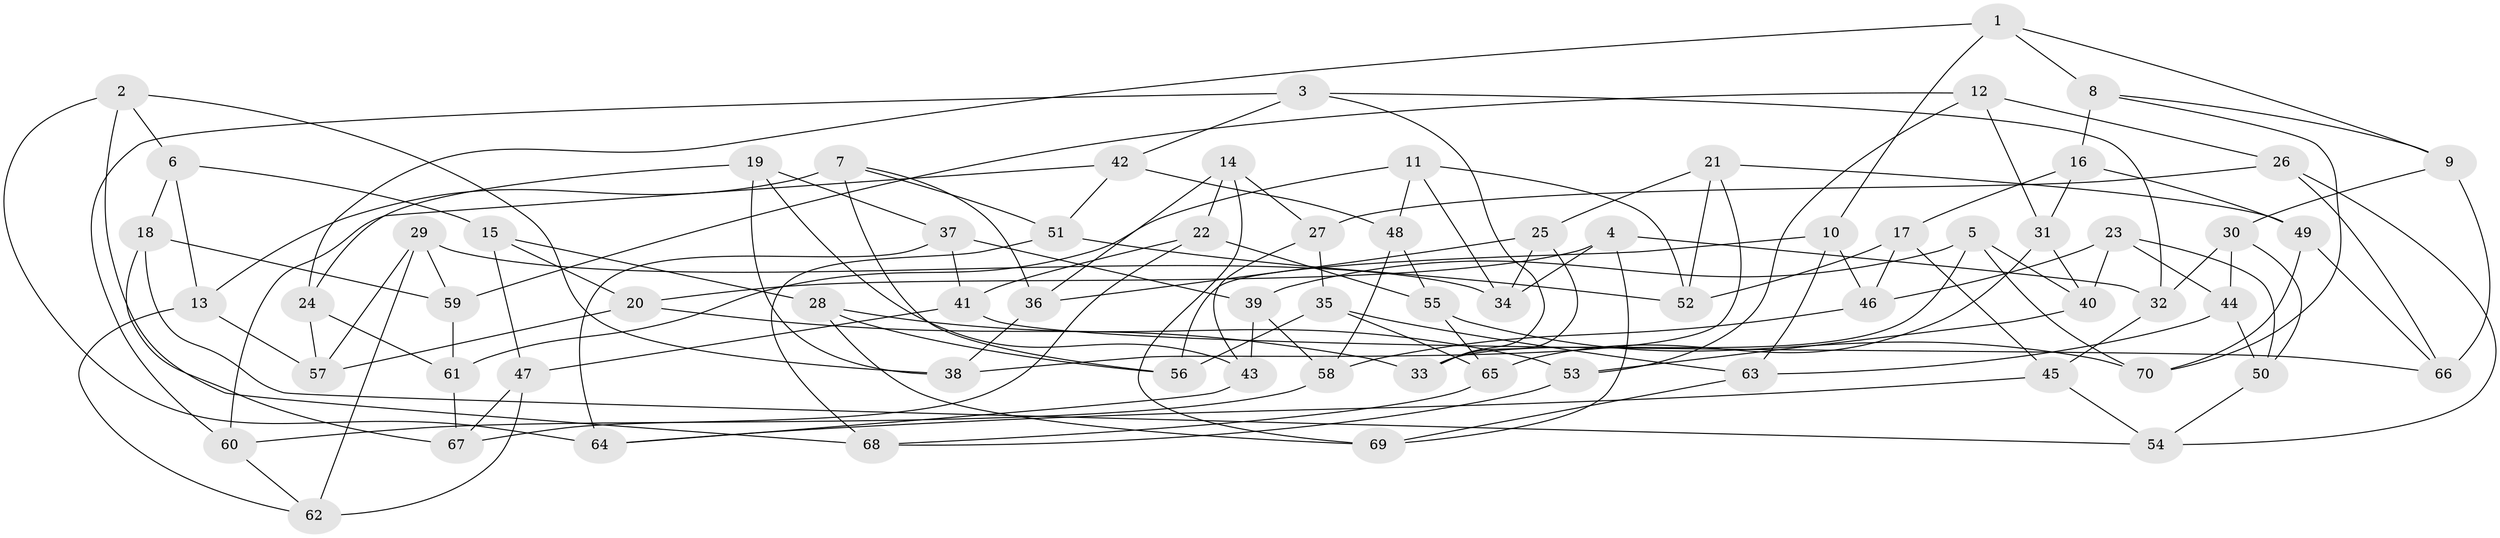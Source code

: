 // Generated by graph-tools (version 1.1) at 2025/16/03/09/25 04:16:20]
// undirected, 70 vertices, 140 edges
graph export_dot {
graph [start="1"]
  node [color=gray90,style=filled];
  1;
  2;
  3;
  4;
  5;
  6;
  7;
  8;
  9;
  10;
  11;
  12;
  13;
  14;
  15;
  16;
  17;
  18;
  19;
  20;
  21;
  22;
  23;
  24;
  25;
  26;
  27;
  28;
  29;
  30;
  31;
  32;
  33;
  34;
  35;
  36;
  37;
  38;
  39;
  40;
  41;
  42;
  43;
  44;
  45;
  46;
  47;
  48;
  49;
  50;
  51;
  52;
  53;
  54;
  55;
  56;
  57;
  58;
  59;
  60;
  61;
  62;
  63;
  64;
  65;
  66;
  67;
  68;
  69;
  70;
  1 -- 8;
  1 -- 24;
  1 -- 10;
  1 -- 9;
  2 -- 68;
  2 -- 6;
  2 -- 38;
  2 -- 64;
  3 -- 33;
  3 -- 42;
  3 -- 32;
  3 -- 60;
  4 -- 34;
  4 -- 69;
  4 -- 32;
  4 -- 20;
  5 -- 33;
  5 -- 70;
  5 -- 40;
  5 -- 39;
  6 -- 15;
  6 -- 13;
  6 -- 18;
  7 -- 51;
  7 -- 36;
  7 -- 56;
  7 -- 13;
  8 -- 70;
  8 -- 16;
  8 -- 9;
  9 -- 66;
  9 -- 30;
  10 -- 46;
  10 -- 63;
  10 -- 56;
  11 -- 34;
  11 -- 52;
  11 -- 48;
  11 -- 61;
  12 -- 26;
  12 -- 53;
  12 -- 59;
  12 -- 31;
  13 -- 62;
  13 -- 57;
  14 -- 22;
  14 -- 36;
  14 -- 27;
  14 -- 69;
  15 -- 47;
  15 -- 20;
  15 -- 28;
  16 -- 17;
  16 -- 49;
  16 -- 31;
  17 -- 45;
  17 -- 52;
  17 -- 46;
  18 -- 59;
  18 -- 54;
  18 -- 67;
  19 -- 43;
  19 -- 37;
  19 -- 24;
  19 -- 38;
  20 -- 33;
  20 -- 57;
  21 -- 38;
  21 -- 52;
  21 -- 49;
  21 -- 25;
  22 -- 41;
  22 -- 67;
  22 -- 55;
  23 -- 44;
  23 -- 40;
  23 -- 46;
  23 -- 50;
  24 -- 61;
  24 -- 57;
  25 -- 34;
  25 -- 33;
  25 -- 36;
  26 -- 27;
  26 -- 54;
  26 -- 66;
  27 -- 35;
  27 -- 43;
  28 -- 56;
  28 -- 53;
  28 -- 69;
  29 -- 62;
  29 -- 57;
  29 -- 59;
  29 -- 34;
  30 -- 32;
  30 -- 50;
  30 -- 44;
  31 -- 40;
  31 -- 65;
  32 -- 45;
  35 -- 65;
  35 -- 63;
  35 -- 56;
  36 -- 38;
  37 -- 39;
  37 -- 41;
  37 -- 64;
  39 -- 43;
  39 -- 58;
  40 -- 53;
  41 -- 47;
  41 -- 66;
  42 -- 60;
  42 -- 48;
  42 -- 51;
  43 -- 64;
  44 -- 63;
  44 -- 50;
  45 -- 54;
  45 -- 64;
  46 -- 58;
  47 -- 67;
  47 -- 62;
  48 -- 58;
  48 -- 55;
  49 -- 66;
  49 -- 70;
  50 -- 54;
  51 -- 68;
  51 -- 52;
  53 -- 68;
  55 -- 65;
  55 -- 70;
  58 -- 60;
  59 -- 61;
  60 -- 62;
  61 -- 67;
  63 -- 69;
  65 -- 68;
}
